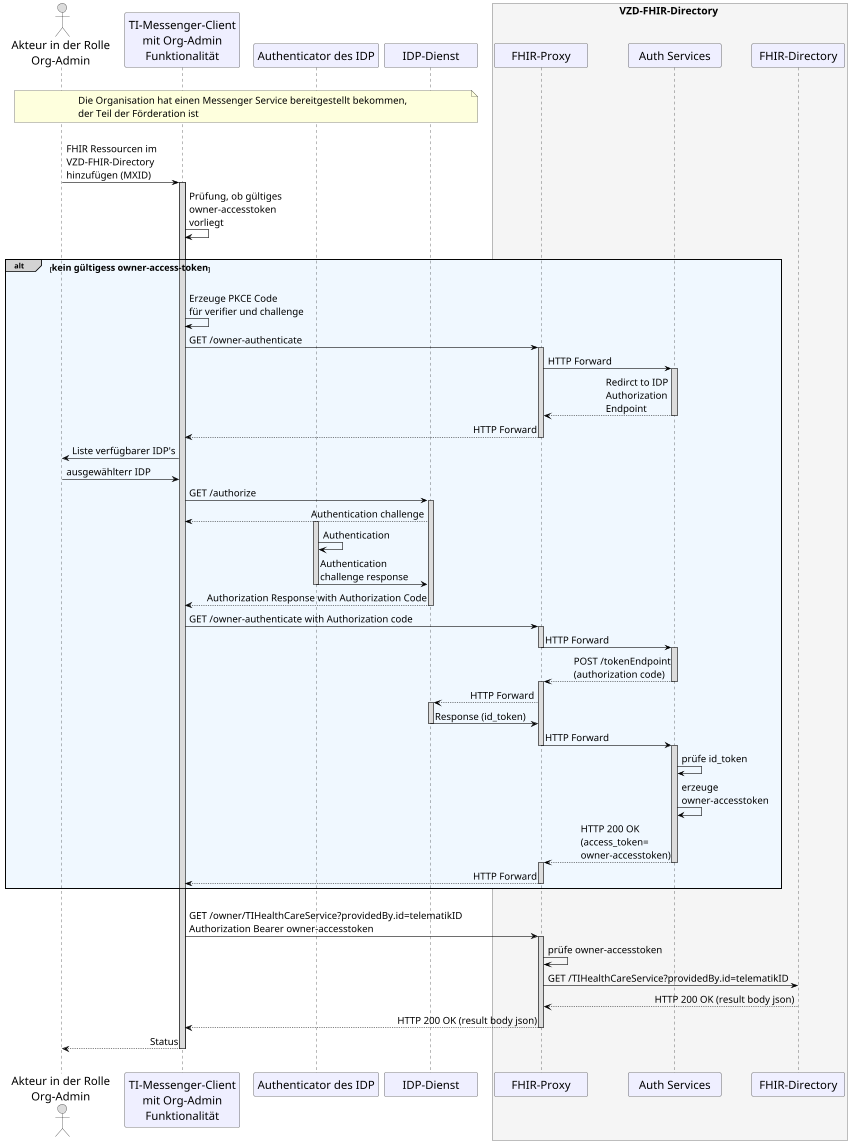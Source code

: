 /' 
# TI-Messenger 1.1
# TI-Messenger-Dienst
# UC - 10059
# Sequence Diagram
# Name: Bereitstellung eines Messenger Service fÃ¼r eine Organisation
'/

@startuml
skinparam sequenceMessageAlign direction
skinparam minClassWidth 150
skinparam BoxPadding 1
skinparam sequenceReferenceHeaderBackgroundColor palegreen
scale max 850 width

skinparam sequence {
ArrowColor black
ArrowFontSize 17
ActorBorderColor black
LifeLineBorderColor black
LifeLineBackgroundColor Gainsboro

ParticipantBorderColor Motivation
ParticipantBackgroundColor Motivation
ParticipantFontName Impact
ParticipantFontSize 20
ParticipantFontColor black
ParticipantBorderColor Black
ParticipantBackgroundColor MOTIVATION

ActorBackgroundColor Gainsboro
ActorFontColor black
ActorFontSize 20
ActorFontName Aapex
}
    actor U as "Akteur in der Rolle\nOrg-Admin"
    participant C as "TI-Messenger-Client\n mit Org-Admin \nFunktionalität"
    participant A as "Authenticator des IDP"
    participant I as "IDP-Dienst" 
    box <size:18>VZD-FHIR-Directory</size> #WhiteSmoke
      participant FP as "FHIR-Proxy"
      participant Auth as "Auth Services"
      participant VZD as "FHIR-Directory"
    end box

|||
note over U, I: <size:17>Die Organisation hat einen Messenger Service bereitgestellt bekommen, \n<size:17>der Teil der Förderation ist</size>
|||

U->C: FHIR Ressourcen im \nVZD-FHIR-Directory \nhinzufügen (MXID)
  Activate C
C->C: Prüfung, ob gültiges \nowner-accesstoken \nvorliegt

|||
alt#LightGrey #AliceBlue <size:16>kein gültigess owner-access-token</size>
|||

  C->C: Erzeuge PKCE Code \nfür verifier und challenge
  C->FP: GET /owner-authenticate
    Activate FP
  FP->Auth: HTTP Forward
    Activate Auth
  Auth-->FP: Redirct to IDP \nAuthorization \nEndpoint
    Deactivate Auth
  FP-->C: HTTP Forward
    Deactivate FP
        
  C->U: Liste verfügbarer IDP's
  U->C: ausgewählterr IDP
    
  C->I: GET /authorize
    Activate I
  I-->C: Authentication challenge
    Activate A
  A->A: Authentication
  A->I: Authentication \nchallenge response
    Deactivate A
  I-->C: Authorization Response with Authorization Code
    Deactivate I
          
  C->FP: GET /owner-authenticate with Authorization code
    Activate FP
  FP->Auth: HTTP Forward
    Deactivate FP
    Activate Auth
  Auth-->FP: POST /tokenEndpoint\n(authorization code)
    Deactivate Auth
    Activate FP
  FP-->I: HTTP Forward
    Activate I
  I->FP: Response (id_token)
    Deactivate I
  FP->Auth: HTTP Forward
    Deactivate FP
    Activate Auth
  Auth->Auth: prüfe id_token
  Auth->Auth: erzeuge \nowner-accesstoken
  Auth-->FP: HTTP 200 OK \n(access_token=\nowner-accesstoken)
    Deactivate Auth
    Activate FP
  FP-->C: HTTP Forward
    Deactivate FP
end
      
|||

C->FP: GET /owner/TIHealthCareService?providedBy.id=telematikID \nAuthorization Bearer owner-accesstoken
  Activate FP
FP->FP: prüfe owner-accesstoken
FP->VZD: GET /TIHealthCareService?providedBy.id=telematikID
VZD-->FP: HTTP 200 OK (result body json)
FP-->C: HTTP 200 OK (result body json)
  Deactivate FP
C-->U: Status
    
|||

  Deactivate C
@enduml
